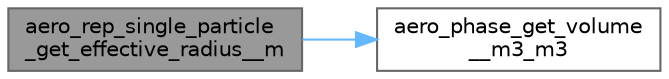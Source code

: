 digraph "aero_rep_single_particle_get_effective_radius__m"
{
 // LATEX_PDF_SIZE
  bgcolor="transparent";
  edge [fontname=Helvetica,fontsize=10,labelfontname=Helvetica,labelfontsize=10];
  node [fontname=Helvetica,fontsize=10,shape=box,height=0.2,width=0.4];
  rankdir="LR";
  Node1 [label="aero_rep_single_particle\l_get_effective_radius__m",height=0.2,width=0.4,color="gray40", fillcolor="grey60", style="filled", fontcolor="black",tooltip="Get the effective particle radius  (m)"];
  Node1 -> Node2 [color="steelblue1",style="solid"];
  Node2 [label="aero_phase_get_volume\l__m3_m3",height=0.2,width=0.4,color="grey40", fillcolor="white", style="filled",URL="$aero__phase__solver_8c.html#a6e493e863924f29d6bd06598fa657f08",tooltip="Get the volume of an aerosol phase."];
}
